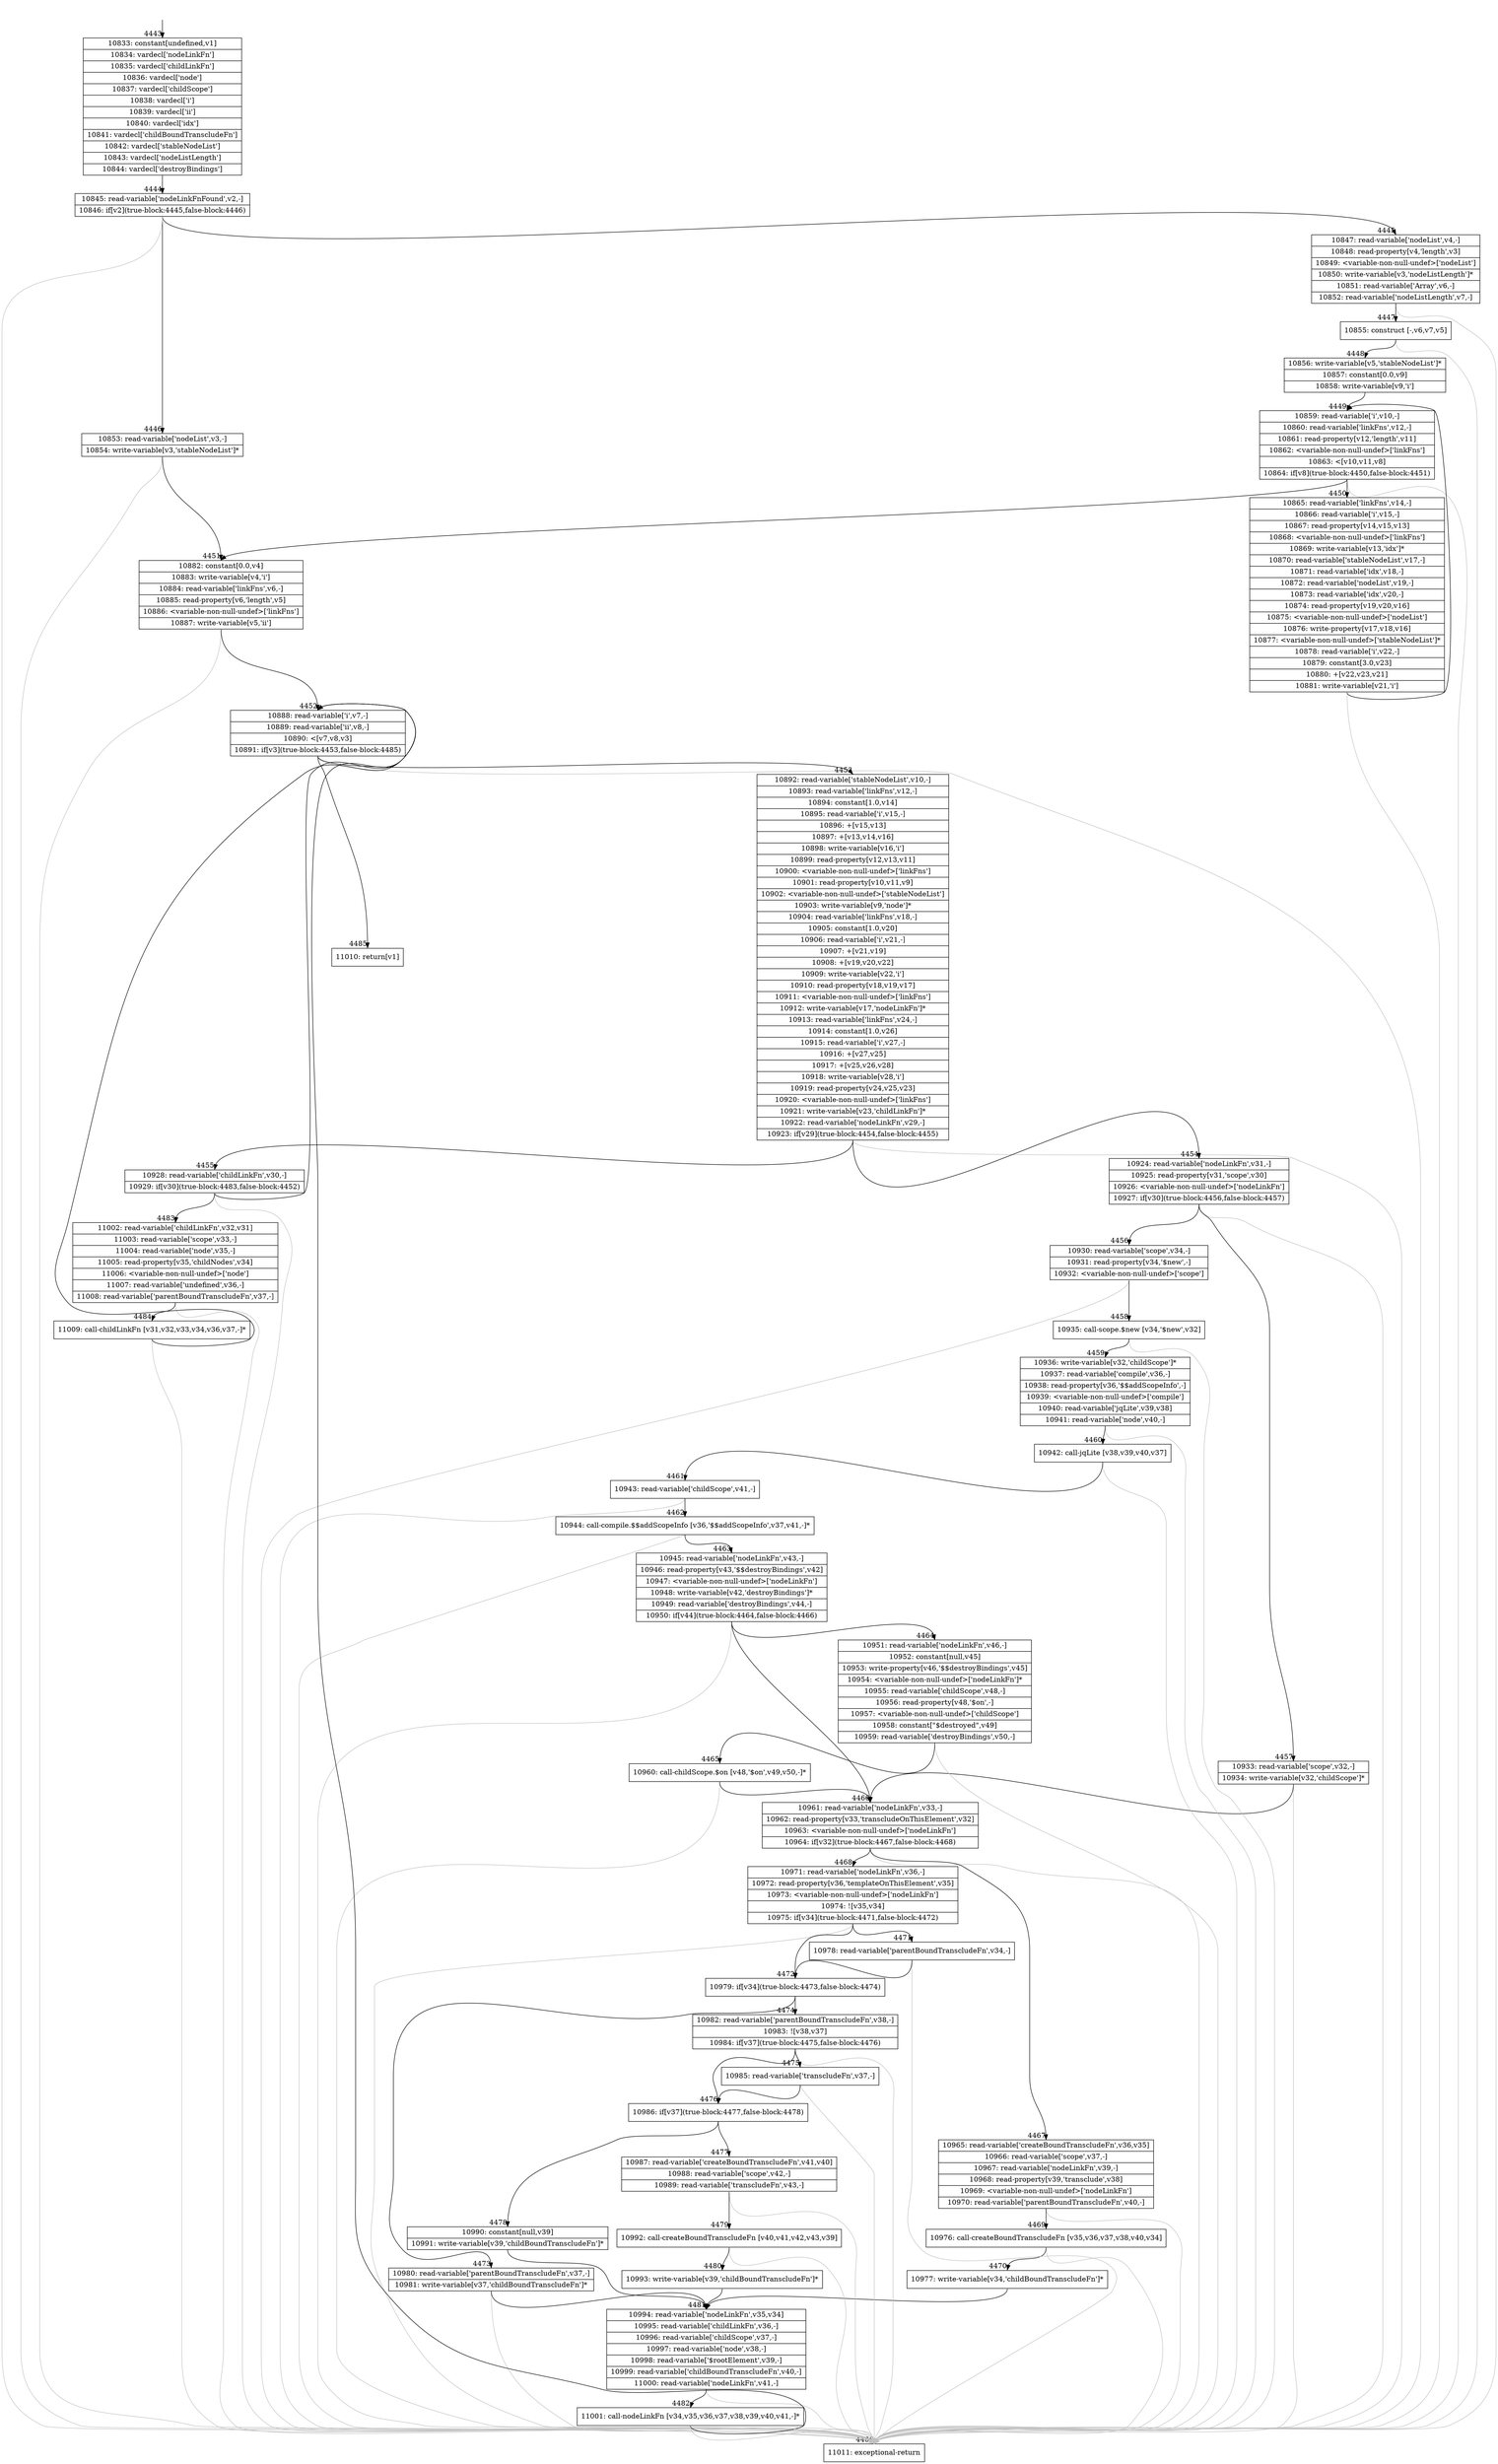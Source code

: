 digraph {
rankdir="TD"
BB_entry366[shape=none,label=""];
BB_entry366 -> BB4443 [tailport=s, headport=n, headlabel="    4443"]
BB4443 [shape=record label="{10833: constant[undefined,v1]|10834: vardecl['nodeLinkFn']|10835: vardecl['childLinkFn']|10836: vardecl['node']|10837: vardecl['childScope']|10838: vardecl['i']|10839: vardecl['ii']|10840: vardecl['idx']|10841: vardecl['childBoundTranscludeFn']|10842: vardecl['stableNodeList']|10843: vardecl['nodeListLength']|10844: vardecl['destroyBindings']}" ] 
BB4443 -> BB4444 [tailport=s, headport=n, headlabel="      4444"]
BB4444 [shape=record label="{10845: read-variable['nodeLinkFnFound',v2,-]|10846: if[v2](true-block:4445,false-block:4446)}" ] 
BB4444 -> BB4445 [tailport=s, headport=n, headlabel="      4445"]
BB4444 -> BB4446 [tailport=s, headport=n, headlabel="      4446"]
BB4444 -> BB4486 [tailport=s, headport=n, color=gray, headlabel="      4486"]
BB4445 [shape=record label="{10847: read-variable['nodeList',v4,-]|10848: read-property[v4,'length',v3]|10849: \<variable-non-null-undef\>['nodeList']|10850: write-variable[v3,'nodeListLength']*|10851: read-variable['Array',v6,-]|10852: read-variable['nodeListLength',v7,-]}" ] 
BB4445 -> BB4447 [tailport=s, headport=n, headlabel="      4447"]
BB4445 -> BB4486 [tailport=s, headport=n, color=gray]
BB4446 [shape=record label="{10853: read-variable['nodeList',v3,-]|10854: write-variable[v3,'stableNodeList']*}" ] 
BB4446 -> BB4451 [tailport=s, headport=n, headlabel="      4451"]
BB4446 -> BB4486 [tailport=s, headport=n, color=gray]
BB4447 [shape=record label="{10855: construct [-,v6,v7,v5]}" ] 
BB4447 -> BB4448 [tailport=s, headport=n, headlabel="      4448"]
BB4447 -> BB4486 [tailport=s, headport=n, color=gray]
BB4448 [shape=record label="{10856: write-variable[v5,'stableNodeList']*|10857: constant[0.0,v9]|10858: write-variable[v9,'i']}" ] 
BB4448 -> BB4449 [tailport=s, headport=n, headlabel="      4449"]
BB4449 [shape=record label="{10859: read-variable['i',v10,-]|10860: read-variable['linkFns',v12,-]|10861: read-property[v12,'length',v11]|10862: \<variable-non-null-undef\>['linkFns']|10863: \<[v10,v11,v8]|10864: if[v8](true-block:4450,false-block:4451)}" ] 
BB4449 -> BB4450 [tailport=s, headport=n, headlabel="      4450"]
BB4449 -> BB4451 [tailport=s, headport=n]
BB4449 -> BB4486 [tailport=s, headport=n, color=gray]
BB4450 [shape=record label="{10865: read-variable['linkFns',v14,-]|10866: read-variable['i',v15,-]|10867: read-property[v14,v15,v13]|10868: \<variable-non-null-undef\>['linkFns']|10869: write-variable[v13,'idx']*|10870: read-variable['stableNodeList',v17,-]|10871: read-variable['idx',v18,-]|10872: read-variable['nodeList',v19,-]|10873: read-variable['idx',v20,-]|10874: read-property[v19,v20,v16]|10875: \<variable-non-null-undef\>['nodeList']|10876: write-property[v17,v18,v16]|10877: \<variable-non-null-undef\>['stableNodeList']*|10878: read-variable['i',v22,-]|10879: constant[3.0,v23]|10880: +[v22,v23,v21]|10881: write-variable[v21,'i']}" ] 
BB4450 -> BB4449 [tailport=s, headport=n]
BB4450 -> BB4486 [tailport=s, headport=n, color=gray]
BB4451 [shape=record label="{10882: constant[0.0,v4]|10883: write-variable[v4,'i']|10884: read-variable['linkFns',v6,-]|10885: read-property[v6,'length',v5]|10886: \<variable-non-null-undef\>['linkFns']|10887: write-variable[v5,'ii']}" ] 
BB4451 -> BB4452 [tailport=s, headport=n, headlabel="      4452"]
BB4451 -> BB4486 [tailport=s, headport=n, color=gray]
BB4452 [shape=record label="{10888: read-variable['i',v7,-]|10889: read-variable['ii',v8,-]|10890: \<[v7,v8,v3]|10891: if[v3](true-block:4453,false-block:4485)}" ] 
BB4452 -> BB4453 [tailport=s, headport=n, headlabel="      4453"]
BB4452 -> BB4485 [tailport=s, headport=n, headlabel="      4485"]
BB4452 -> BB4486 [tailport=s, headport=n, color=gray]
BB4453 [shape=record label="{10892: read-variable['stableNodeList',v10,-]|10893: read-variable['linkFns',v12,-]|10894: constant[1.0,v14]|10895: read-variable['i',v15,-]|10896: +[v15,v13]|10897: +[v13,v14,v16]|10898: write-variable[v16,'i']|10899: read-property[v12,v13,v11]|10900: \<variable-non-null-undef\>['linkFns']|10901: read-property[v10,v11,v9]|10902: \<variable-non-null-undef\>['stableNodeList']|10903: write-variable[v9,'node']*|10904: read-variable['linkFns',v18,-]|10905: constant[1.0,v20]|10906: read-variable['i',v21,-]|10907: +[v21,v19]|10908: +[v19,v20,v22]|10909: write-variable[v22,'i']|10910: read-property[v18,v19,v17]|10911: \<variable-non-null-undef\>['linkFns']|10912: write-variable[v17,'nodeLinkFn']*|10913: read-variable['linkFns',v24,-]|10914: constant[1.0,v26]|10915: read-variable['i',v27,-]|10916: +[v27,v25]|10917: +[v25,v26,v28]|10918: write-variable[v28,'i']|10919: read-property[v24,v25,v23]|10920: \<variable-non-null-undef\>['linkFns']|10921: write-variable[v23,'childLinkFn']*|10922: read-variable['nodeLinkFn',v29,-]|10923: if[v29](true-block:4454,false-block:4455)}" ] 
BB4453 -> BB4454 [tailport=s, headport=n, headlabel="      4454"]
BB4453 -> BB4455 [tailport=s, headport=n, headlabel="      4455"]
BB4453 -> BB4486 [tailport=s, headport=n, color=gray]
BB4454 [shape=record label="{10924: read-variable['nodeLinkFn',v31,-]|10925: read-property[v31,'scope',v30]|10926: \<variable-non-null-undef\>['nodeLinkFn']|10927: if[v30](true-block:4456,false-block:4457)}" ] 
BB4454 -> BB4456 [tailport=s, headport=n, headlabel="      4456"]
BB4454 -> BB4457 [tailport=s, headport=n, headlabel="      4457"]
BB4454 -> BB4486 [tailport=s, headport=n, color=gray]
BB4455 [shape=record label="{10928: read-variable['childLinkFn',v30,-]|10929: if[v30](true-block:4483,false-block:4452)}" ] 
BB4455 -> BB4483 [tailport=s, headport=n, headlabel="      4483"]
BB4455 -> BB4452 [tailport=s, headport=n]
BB4455 -> BB4486 [tailport=s, headport=n, color=gray]
BB4456 [shape=record label="{10930: read-variable['scope',v34,-]|10931: read-property[v34,'$new',-]|10932: \<variable-non-null-undef\>['scope']}" ] 
BB4456 -> BB4458 [tailport=s, headport=n, headlabel="      4458"]
BB4456 -> BB4486 [tailport=s, headport=n, color=gray]
BB4457 [shape=record label="{10933: read-variable['scope',v32,-]|10934: write-variable[v32,'childScope']*}" ] 
BB4457 -> BB4466 [tailport=s, headport=n, headlabel="      4466"]
BB4457 -> BB4486 [tailport=s, headport=n, color=gray]
BB4458 [shape=record label="{10935: call-scope.$new [v34,'$new',v32]}" ] 
BB4458 -> BB4459 [tailport=s, headport=n, headlabel="      4459"]
BB4458 -> BB4486 [tailport=s, headport=n, color=gray]
BB4459 [shape=record label="{10936: write-variable[v32,'childScope']*|10937: read-variable['compile',v36,-]|10938: read-property[v36,'$$addScopeInfo',-]|10939: \<variable-non-null-undef\>['compile']|10940: read-variable['jqLite',v39,v38]|10941: read-variable['node',v40,-]}" ] 
BB4459 -> BB4460 [tailport=s, headport=n, headlabel="      4460"]
BB4459 -> BB4486 [tailport=s, headport=n, color=gray]
BB4460 [shape=record label="{10942: call-jqLite [v38,v39,v40,v37]}" ] 
BB4460 -> BB4461 [tailport=s, headport=n, headlabel="      4461"]
BB4460 -> BB4486 [tailport=s, headport=n, color=gray]
BB4461 [shape=record label="{10943: read-variable['childScope',v41,-]}" ] 
BB4461 -> BB4462 [tailport=s, headport=n, headlabel="      4462"]
BB4461 -> BB4486 [tailport=s, headport=n, color=gray]
BB4462 [shape=record label="{10944: call-compile.$$addScopeInfo [v36,'$$addScopeInfo',v37,v41,-]*}" ] 
BB4462 -> BB4463 [tailport=s, headport=n, headlabel="      4463"]
BB4462 -> BB4486 [tailport=s, headport=n, color=gray]
BB4463 [shape=record label="{10945: read-variable['nodeLinkFn',v43,-]|10946: read-property[v43,'$$destroyBindings',v42]|10947: \<variable-non-null-undef\>['nodeLinkFn']|10948: write-variable[v42,'destroyBindings']*|10949: read-variable['destroyBindings',v44,-]|10950: if[v44](true-block:4464,false-block:4466)}" ] 
BB4463 -> BB4464 [tailport=s, headport=n, headlabel="      4464"]
BB4463 -> BB4466 [tailport=s, headport=n]
BB4463 -> BB4486 [tailport=s, headport=n, color=gray]
BB4464 [shape=record label="{10951: read-variable['nodeLinkFn',v46,-]|10952: constant[null,v45]|10953: write-property[v46,'$$destroyBindings',v45]|10954: \<variable-non-null-undef\>['nodeLinkFn']*|10955: read-variable['childScope',v48,-]|10956: read-property[v48,'$on',-]|10957: \<variable-non-null-undef\>['childScope']|10958: constant[\"$destroyed\",v49]|10959: read-variable['destroyBindings',v50,-]}" ] 
BB4464 -> BB4465 [tailport=s, headport=n, headlabel="      4465"]
BB4464 -> BB4486 [tailport=s, headport=n, color=gray]
BB4465 [shape=record label="{10960: call-childScope.$on [v48,'$on',v49,v50,-]*}" ] 
BB4465 -> BB4466 [tailport=s, headport=n]
BB4465 -> BB4486 [tailport=s, headport=n, color=gray]
BB4466 [shape=record label="{10961: read-variable['nodeLinkFn',v33,-]|10962: read-property[v33,'transcludeOnThisElement',v32]|10963: \<variable-non-null-undef\>['nodeLinkFn']|10964: if[v32](true-block:4467,false-block:4468)}" ] 
BB4466 -> BB4467 [tailport=s, headport=n, headlabel="      4467"]
BB4466 -> BB4468 [tailport=s, headport=n, headlabel="      4468"]
BB4466 -> BB4486 [tailport=s, headport=n, color=gray]
BB4467 [shape=record label="{10965: read-variable['createBoundTranscludeFn',v36,v35]|10966: read-variable['scope',v37,-]|10967: read-variable['nodeLinkFn',v39,-]|10968: read-property[v39,'transclude',v38]|10969: \<variable-non-null-undef\>['nodeLinkFn']|10970: read-variable['parentBoundTranscludeFn',v40,-]}" ] 
BB4467 -> BB4469 [tailport=s, headport=n, headlabel="      4469"]
BB4467 -> BB4486 [tailport=s, headport=n, color=gray]
BB4468 [shape=record label="{10971: read-variable['nodeLinkFn',v36,-]|10972: read-property[v36,'templateOnThisElement',v35]|10973: \<variable-non-null-undef\>['nodeLinkFn']|10974: ![v35,v34]|10975: if[v34](true-block:4471,false-block:4472)}" ] 
BB4468 -> BB4472 [tailport=s, headport=n, headlabel="      4472"]
BB4468 -> BB4471 [tailport=s, headport=n, headlabel="      4471"]
BB4468 -> BB4486 [tailport=s, headport=n, color=gray]
BB4469 [shape=record label="{10976: call-createBoundTranscludeFn [v35,v36,v37,v38,v40,v34]}" ] 
BB4469 -> BB4470 [tailport=s, headport=n, headlabel="      4470"]
BB4469 -> BB4486 [tailport=s, headport=n, color=gray]
BB4470 [shape=record label="{10977: write-variable[v34,'childBoundTranscludeFn']*}" ] 
BB4470 -> BB4481 [tailport=s, headport=n, headlabel="      4481"]
BB4471 [shape=record label="{10978: read-variable['parentBoundTranscludeFn',v34,-]}" ] 
BB4471 -> BB4472 [tailport=s, headport=n]
BB4471 -> BB4486 [tailport=s, headport=n, color=gray]
BB4472 [shape=record label="{10979: if[v34](true-block:4473,false-block:4474)}" ] 
BB4472 -> BB4473 [tailport=s, headport=n, headlabel="      4473"]
BB4472 -> BB4474 [tailport=s, headport=n, headlabel="      4474"]
BB4473 [shape=record label="{10980: read-variable['parentBoundTranscludeFn',v37,-]|10981: write-variable[v37,'childBoundTranscludeFn']*}" ] 
BB4473 -> BB4481 [tailport=s, headport=n]
BB4473 -> BB4486 [tailport=s, headport=n, color=gray]
BB4474 [shape=record label="{10982: read-variable['parentBoundTranscludeFn',v38,-]|10983: ![v38,v37]|10984: if[v37](true-block:4475,false-block:4476)}" ] 
BB4474 -> BB4476 [tailport=s, headport=n, headlabel="      4476"]
BB4474 -> BB4475 [tailport=s, headport=n, headlabel="      4475"]
BB4474 -> BB4486 [tailport=s, headport=n, color=gray]
BB4475 [shape=record label="{10985: read-variable['transcludeFn',v37,-]}" ] 
BB4475 -> BB4476 [tailport=s, headport=n]
BB4475 -> BB4486 [tailport=s, headport=n, color=gray]
BB4476 [shape=record label="{10986: if[v37](true-block:4477,false-block:4478)}" ] 
BB4476 -> BB4477 [tailport=s, headport=n, headlabel="      4477"]
BB4476 -> BB4478 [tailport=s, headport=n, headlabel="      4478"]
BB4477 [shape=record label="{10987: read-variable['createBoundTranscludeFn',v41,v40]|10988: read-variable['scope',v42,-]|10989: read-variable['transcludeFn',v43,-]}" ] 
BB4477 -> BB4479 [tailport=s, headport=n, headlabel="      4479"]
BB4477 -> BB4486 [tailport=s, headport=n, color=gray]
BB4478 [shape=record label="{10990: constant[null,v39]|10991: write-variable[v39,'childBoundTranscludeFn']*}" ] 
BB4478 -> BB4481 [tailport=s, headport=n]
BB4479 [shape=record label="{10992: call-createBoundTranscludeFn [v40,v41,v42,v43,v39]}" ] 
BB4479 -> BB4480 [tailport=s, headport=n, headlabel="      4480"]
BB4479 -> BB4486 [tailport=s, headport=n, color=gray]
BB4480 [shape=record label="{10993: write-variable[v39,'childBoundTranscludeFn']*}" ] 
BB4480 -> BB4481 [tailport=s, headport=n]
BB4481 [shape=record label="{10994: read-variable['nodeLinkFn',v35,v34]|10995: read-variable['childLinkFn',v36,-]|10996: read-variable['childScope',v37,-]|10997: read-variable['node',v38,-]|10998: read-variable['$rootElement',v39,-]|10999: read-variable['childBoundTranscludeFn',v40,-]|11000: read-variable['nodeLinkFn',v41,-]}" ] 
BB4481 -> BB4482 [tailport=s, headport=n, headlabel="      4482"]
BB4481 -> BB4486 [tailport=s, headport=n, color=gray]
BB4482 [shape=record label="{11001: call-nodeLinkFn [v34,v35,v36,v37,v38,v39,v40,v41,-]*}" ] 
BB4482 -> BB4452 [tailport=s, headport=n]
BB4482 -> BB4486 [tailport=s, headport=n, color=gray]
BB4483 [shape=record label="{11002: read-variable['childLinkFn',v32,v31]|11003: read-variable['scope',v33,-]|11004: read-variable['node',v35,-]|11005: read-property[v35,'childNodes',v34]|11006: \<variable-non-null-undef\>['node']|11007: read-variable['undefined',v36,-]|11008: read-variable['parentBoundTranscludeFn',v37,-]}" ] 
BB4483 -> BB4484 [tailport=s, headport=n, headlabel="      4484"]
BB4483 -> BB4486 [tailport=s, headport=n, color=gray]
BB4484 [shape=record label="{11009: call-childLinkFn [v31,v32,v33,v34,v36,v37,-]*}" ] 
BB4484 -> BB4452 [tailport=s, headport=n]
BB4484 -> BB4486 [tailport=s, headport=n, color=gray]
BB4485 [shape=record label="{11010: return[v1]}" ] 
BB4486 [shape=record label="{11011: exceptional-return}" ] 
//#$~ 7511
}
